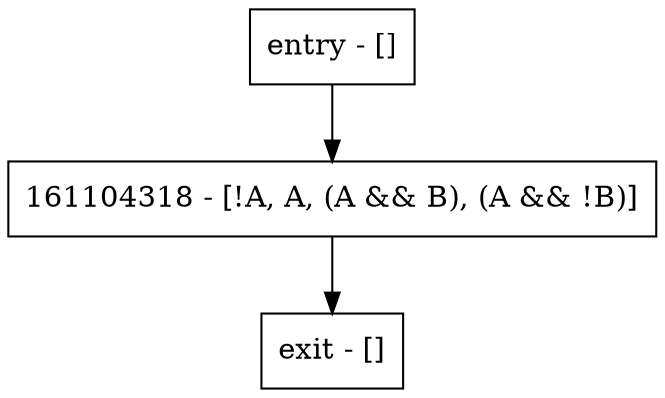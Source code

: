 digraph main {
node [shape=record];
entry [label="entry - []"];
exit [label="exit - []"];
161104318 [label="161104318 - [!A, A, (A && B), (A && !B)]"];
entry;
exit;
entry -> 161104318;
161104318 -> exit;
}
